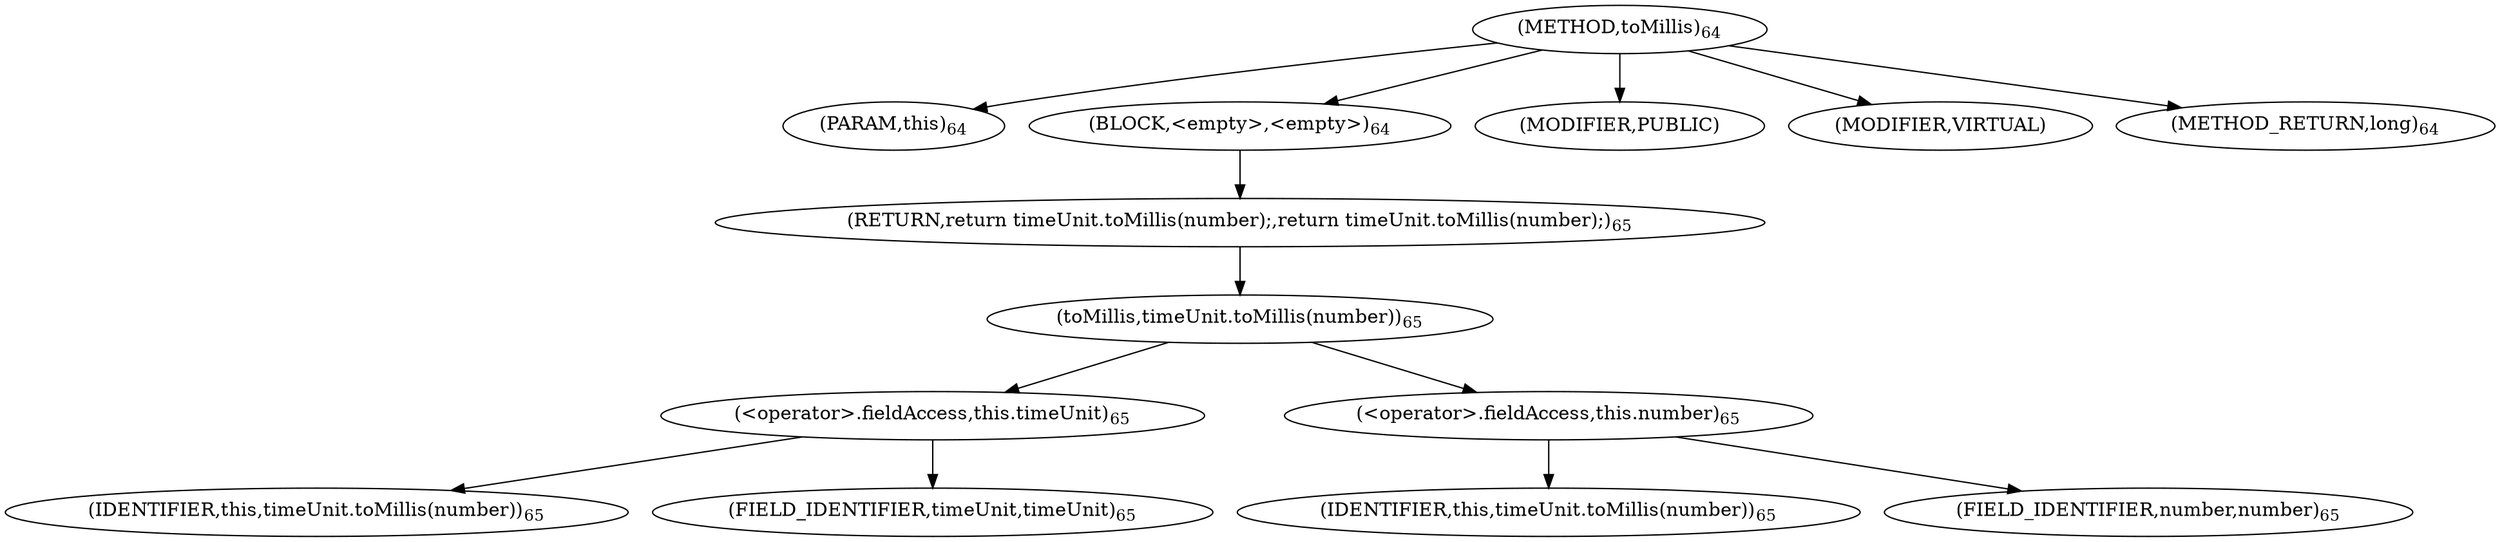 digraph "toMillis" {  
"181" [label = <(METHOD,toMillis)<SUB>64</SUB>> ]
"182" [label = <(PARAM,this)<SUB>64</SUB>> ]
"183" [label = <(BLOCK,&lt;empty&gt;,&lt;empty&gt;)<SUB>64</SUB>> ]
"184" [label = <(RETURN,return timeUnit.toMillis(number);,return timeUnit.toMillis(number);)<SUB>65</SUB>> ]
"185" [label = <(toMillis,timeUnit.toMillis(number))<SUB>65</SUB>> ]
"186" [label = <(&lt;operator&gt;.fieldAccess,this.timeUnit)<SUB>65</SUB>> ]
"187" [label = <(IDENTIFIER,this,timeUnit.toMillis(number))<SUB>65</SUB>> ]
"188" [label = <(FIELD_IDENTIFIER,timeUnit,timeUnit)<SUB>65</SUB>> ]
"189" [label = <(&lt;operator&gt;.fieldAccess,this.number)<SUB>65</SUB>> ]
"190" [label = <(IDENTIFIER,this,timeUnit.toMillis(number))<SUB>65</SUB>> ]
"191" [label = <(FIELD_IDENTIFIER,number,number)<SUB>65</SUB>> ]
"192" [label = <(MODIFIER,PUBLIC)> ]
"193" [label = <(MODIFIER,VIRTUAL)> ]
"194" [label = <(METHOD_RETURN,long)<SUB>64</SUB>> ]
  "181" -> "182" 
  "181" -> "183" 
  "181" -> "192" 
  "181" -> "193" 
  "181" -> "194" 
  "183" -> "184" 
  "184" -> "185" 
  "185" -> "186" 
  "185" -> "189" 
  "186" -> "187" 
  "186" -> "188" 
  "189" -> "190" 
  "189" -> "191" 
}
